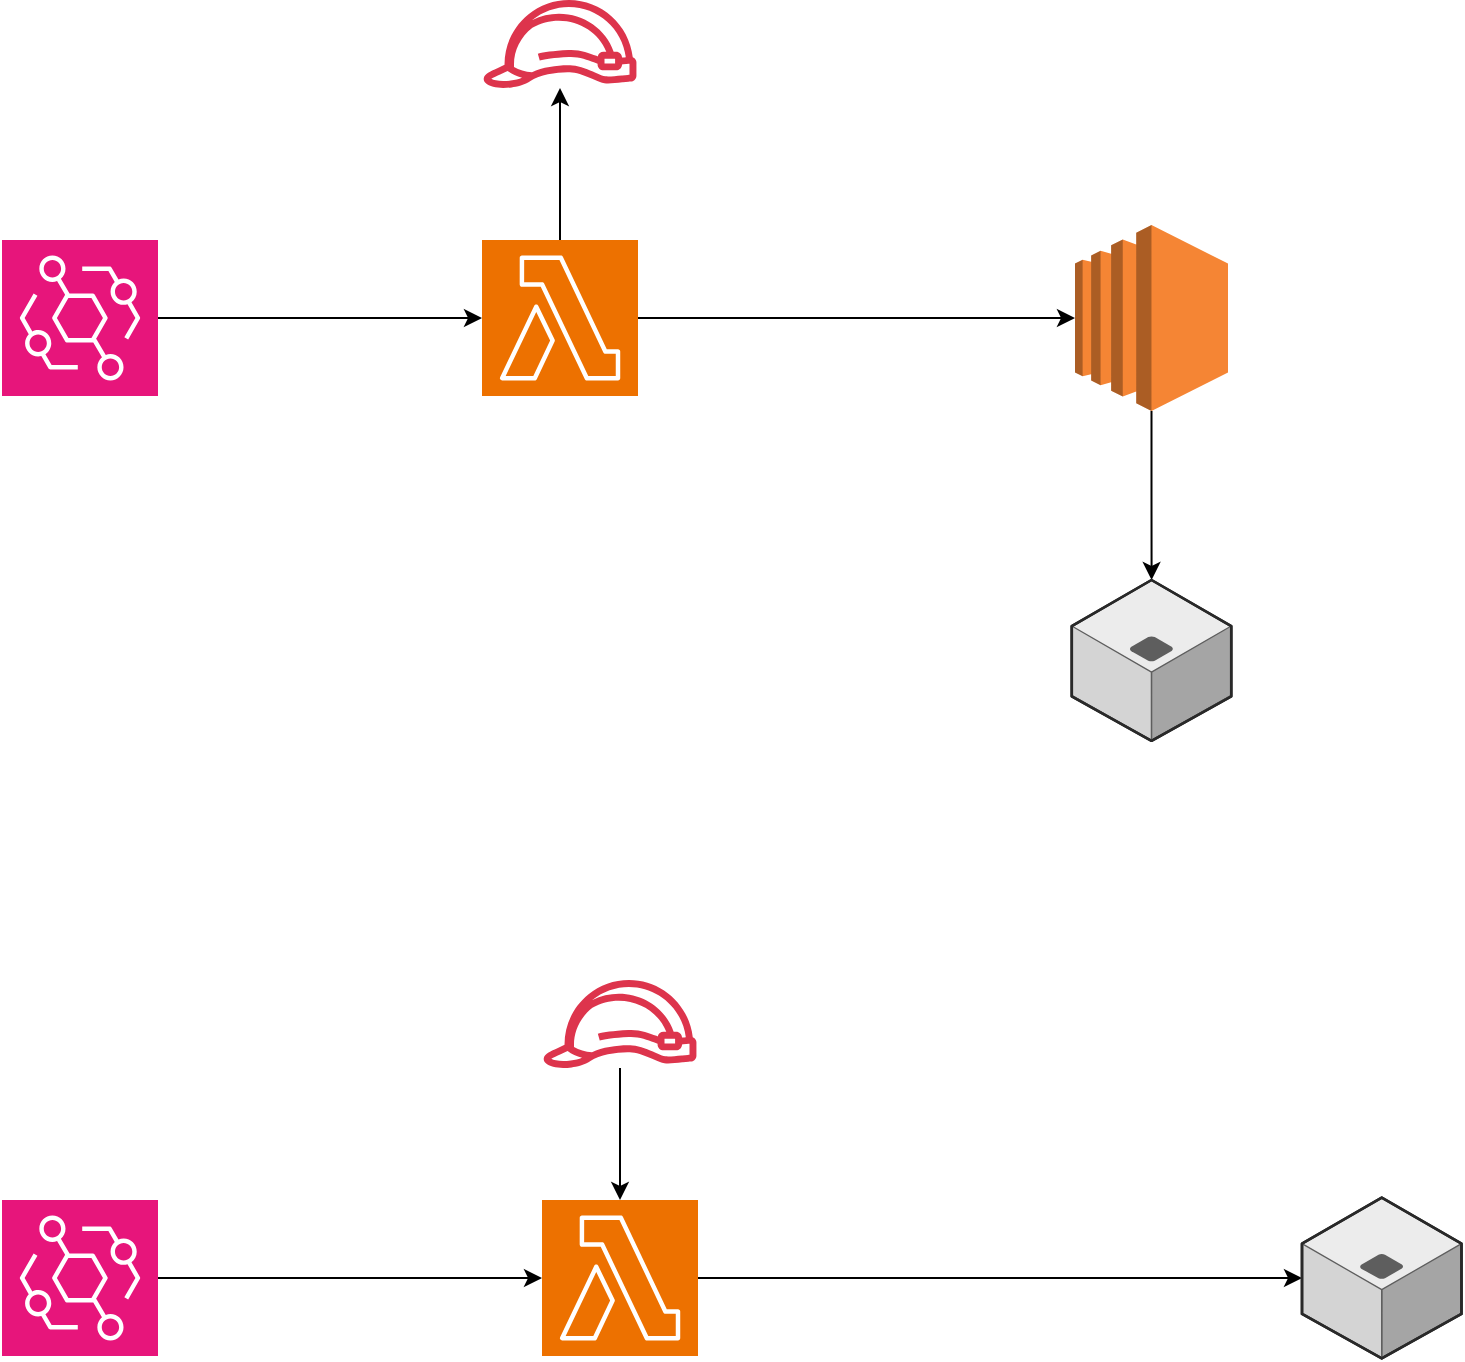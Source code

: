 <mxfile version="24.8.6">
  <diagram name="Page-1" id="Mp4YkutlnECPFnkOMh8t">
    <mxGraphModel dx="1034" dy="420" grid="1" gridSize="10" guides="1" tooltips="1" connect="1" arrows="1" fold="1" page="1" pageScale="1" pageWidth="850" pageHeight="1100" math="0" shadow="0">
      <root>
        <mxCell id="0" />
        <mxCell id="1" parent="0" />
        <mxCell id="stTLgc5rK16WuWTKAmjQ-1" value="" style="sketch=0;points=[[0,0,0],[0.25,0,0],[0.5,0,0],[0.75,0,0],[1,0,0],[0,1,0],[0.25,1,0],[0.5,1,0],[0.75,1,0],[1,1,0],[0,0.25,0],[0,0.5,0],[0,0.75,0],[1,0.25,0],[1,0.5,0],[1,0.75,0]];outlineConnect=0;fontColor=#232F3E;fillColor=#E7157B;strokeColor=#ffffff;dashed=0;verticalLabelPosition=bottom;verticalAlign=top;align=center;html=1;fontSize=12;fontStyle=0;aspect=fixed;shape=mxgraph.aws4.resourceIcon;resIcon=mxgraph.aws4.eventbridge;" vertex="1" parent="1">
          <mxGeometry x="70" y="130" width="78" height="78" as="geometry" />
        </mxCell>
        <mxCell id="stTLgc5rK16WuWTKAmjQ-9" style="edgeStyle=orthogonalEdgeStyle;rounded=0;orthogonalLoop=1;jettySize=auto;html=1;" edge="1" parent="1" source="stTLgc5rK16WuWTKAmjQ-2" target="stTLgc5rK16WuWTKAmjQ-4">
          <mxGeometry relative="1" as="geometry" />
        </mxCell>
        <mxCell id="stTLgc5rK16WuWTKAmjQ-10" value="" style="edgeStyle=orthogonalEdgeStyle;rounded=0;orthogonalLoop=1;jettySize=auto;html=1;" edge="1" parent="1" source="stTLgc5rK16WuWTKAmjQ-2" target="stTLgc5rK16WuWTKAmjQ-3">
          <mxGeometry relative="1" as="geometry" />
        </mxCell>
        <mxCell id="stTLgc5rK16WuWTKAmjQ-2" value="" style="sketch=0;points=[[0,0,0],[0.25,0,0],[0.5,0,0],[0.75,0,0],[1,0,0],[0,1,0],[0.25,1,0],[0.5,1,0],[0.75,1,0],[1,1,0],[0,0.25,0],[0,0.5,0],[0,0.75,0],[1,0.25,0],[1,0.5,0],[1,0.75,0]];outlineConnect=0;fontColor=#232F3E;fillColor=#ED7100;strokeColor=#ffffff;dashed=0;verticalLabelPosition=bottom;verticalAlign=top;align=center;html=1;fontSize=12;fontStyle=0;aspect=fixed;shape=mxgraph.aws4.resourceIcon;resIcon=mxgraph.aws4.lambda;" vertex="1" parent="1">
          <mxGeometry x="310" y="130" width="78" height="78" as="geometry" />
        </mxCell>
        <mxCell id="stTLgc5rK16WuWTKAmjQ-3" value="" style="sketch=0;outlineConnect=0;fontColor=#232F3E;gradientColor=none;fillColor=#DD344C;strokeColor=none;dashed=0;verticalLabelPosition=bottom;verticalAlign=top;align=center;html=1;fontSize=12;fontStyle=0;aspect=fixed;pointerEvents=1;shape=mxgraph.aws4.role;" vertex="1" parent="1">
          <mxGeometry x="310" y="10" width="78" height="44" as="geometry" />
        </mxCell>
        <mxCell id="stTLgc5rK16WuWTKAmjQ-11" value="" style="edgeStyle=orthogonalEdgeStyle;rounded=0;orthogonalLoop=1;jettySize=auto;html=1;" edge="1" parent="1" source="stTLgc5rK16WuWTKAmjQ-4" target="stTLgc5rK16WuWTKAmjQ-6">
          <mxGeometry relative="1" as="geometry" />
        </mxCell>
        <mxCell id="stTLgc5rK16WuWTKAmjQ-4" value="" style="outlineConnect=0;dashed=0;verticalLabelPosition=bottom;verticalAlign=top;align=center;html=1;shape=mxgraph.aws3.ec2;fillColor=#F58534;gradientColor=none;" vertex="1" parent="1">
          <mxGeometry x="606.5" y="122.5" width="76.5" height="93" as="geometry" />
        </mxCell>
        <mxCell id="stTLgc5rK16WuWTKAmjQ-6" value="" style="verticalLabelPosition=bottom;html=1;verticalAlign=top;strokeWidth=1;align=center;outlineConnect=0;dashed=0;outlineConnect=0;shape=mxgraph.aws3d.application_server;fillColor=#ECECEC;strokeColor=#5E5E5E;aspect=fixed;" vertex="1" parent="1">
          <mxGeometry x="604.88" y="300" width="79.75" height="80.4" as="geometry" />
        </mxCell>
        <mxCell id="stTLgc5rK16WuWTKAmjQ-7" value="&lt;div&gt;&lt;span style=&quot;background-color: oklch(0.99 0.004 106.471); color: oklch(0.304 0.04 213.681); font-family: __fkGroteskNeue_598ab8, __fkGroteskNeue_Fallback_598ab8, ui-sans-serif, system-ui, -apple-system, BlinkMacSystemFont, &amp;quot;Segoe UI&amp;quot;, Roboto, &amp;quot;Helvetica Neue&amp;quot;, Arial, &amp;quot;Noto Sans&amp;quot;, sans-serif, &amp;quot;Apple Color Emoji&amp;quot;, &amp;quot;Segoe UI Emoji&amp;quot;, &amp;quot;Segoe UI Symbol&amp;quot;, &amp;quot;Noto Color Emoji&amp;quot;; font-size: 16px; text-align: left; text-wrap-mode: wrap;&quot;&gt;&lt;br&gt;&lt;/span&gt;&lt;/div&gt;" style="text;html=1;align=center;verticalAlign=middle;resizable=0;points=[];autosize=1;strokeColor=none;fillColor=none;" vertex="1" parent="1">
          <mxGeometry x="140" y="440" width="20" height="30" as="geometry" />
        </mxCell>
        <mxCell id="stTLgc5rK16WuWTKAmjQ-8" style="edgeStyle=orthogonalEdgeStyle;rounded=0;orthogonalLoop=1;jettySize=auto;html=1;entryX=0;entryY=0.5;entryDx=0;entryDy=0;entryPerimeter=0;" edge="1" parent="1" source="stTLgc5rK16WuWTKAmjQ-1" target="stTLgc5rK16WuWTKAmjQ-2">
          <mxGeometry relative="1" as="geometry" />
        </mxCell>
        <mxCell id="stTLgc5rK16WuWTKAmjQ-12" value="" style="sketch=0;points=[[0,0,0],[0.25,0,0],[0.5,0,0],[0.75,0,0],[1,0,0],[0,1,0],[0.25,1,0],[0.5,1,0],[0.75,1,0],[1,1,0],[0,0.25,0],[0,0.5,0],[0,0.75,0],[1,0.25,0],[1,0.5,0],[1,0.75,0]];outlineConnect=0;fontColor=#232F3E;fillColor=#E7157B;strokeColor=#ffffff;dashed=0;verticalLabelPosition=bottom;verticalAlign=top;align=center;html=1;fontSize=12;fontStyle=0;aspect=fixed;shape=mxgraph.aws4.resourceIcon;resIcon=mxgraph.aws4.eventbridge;" vertex="1" parent="1">
          <mxGeometry x="70" y="610" width="78" height="78" as="geometry" />
        </mxCell>
        <mxCell id="stTLgc5rK16WuWTKAmjQ-17" style="edgeStyle=orthogonalEdgeStyle;rounded=0;orthogonalLoop=1;jettySize=auto;html=1;" edge="1" parent="1" source="stTLgc5rK16WuWTKAmjQ-13" target="stTLgc5rK16WuWTKAmjQ-15">
          <mxGeometry relative="1" as="geometry" />
        </mxCell>
        <mxCell id="stTLgc5rK16WuWTKAmjQ-13" value="" style="sketch=0;points=[[0,0,0],[0.25,0,0],[0.5,0,0],[0.75,0,0],[1,0,0],[0,1,0],[0.25,1,0],[0.5,1,0],[0.75,1,0],[1,1,0],[0,0.25,0],[0,0.5,0],[0,0.75,0],[1,0.25,0],[1,0.5,0],[1,0.75,0]];outlineConnect=0;fontColor=#232F3E;fillColor=#ED7100;strokeColor=#ffffff;dashed=0;verticalLabelPosition=bottom;verticalAlign=top;align=center;html=1;fontSize=12;fontStyle=0;aspect=fixed;shape=mxgraph.aws4.resourceIcon;resIcon=mxgraph.aws4.lambda;" vertex="1" parent="1">
          <mxGeometry x="340" y="610" width="78" height="78" as="geometry" />
        </mxCell>
        <mxCell id="stTLgc5rK16WuWTKAmjQ-18" value="" style="edgeStyle=orthogonalEdgeStyle;rounded=0;orthogonalLoop=1;jettySize=auto;html=1;" edge="1" parent="1" source="stTLgc5rK16WuWTKAmjQ-14" target="stTLgc5rK16WuWTKAmjQ-13">
          <mxGeometry relative="1" as="geometry" />
        </mxCell>
        <mxCell id="stTLgc5rK16WuWTKAmjQ-14" value="" style="sketch=0;outlineConnect=0;fontColor=#232F3E;gradientColor=none;fillColor=#DD344C;strokeColor=none;dashed=0;verticalLabelPosition=bottom;verticalAlign=top;align=center;html=1;fontSize=12;fontStyle=0;aspect=fixed;pointerEvents=1;shape=mxgraph.aws4.role;" vertex="1" parent="1">
          <mxGeometry x="340" y="500" width="78" height="44" as="geometry" />
        </mxCell>
        <mxCell id="stTLgc5rK16WuWTKAmjQ-15" value="" style="verticalLabelPosition=bottom;html=1;verticalAlign=top;strokeWidth=1;align=center;outlineConnect=0;dashed=0;outlineConnect=0;shape=mxgraph.aws3d.application_server;fillColor=#ECECEC;strokeColor=#5E5E5E;aspect=fixed;" vertex="1" parent="1">
          <mxGeometry x="720" y="608.8" width="79.75" height="80.4" as="geometry" />
        </mxCell>
        <mxCell id="stTLgc5rK16WuWTKAmjQ-16" style="edgeStyle=orthogonalEdgeStyle;rounded=0;orthogonalLoop=1;jettySize=auto;html=1;entryX=0;entryY=0.5;entryDx=0;entryDy=0;entryPerimeter=0;" edge="1" parent="1" source="stTLgc5rK16WuWTKAmjQ-12" target="stTLgc5rK16WuWTKAmjQ-13">
          <mxGeometry relative="1" as="geometry" />
        </mxCell>
      </root>
    </mxGraphModel>
  </diagram>
</mxfile>
